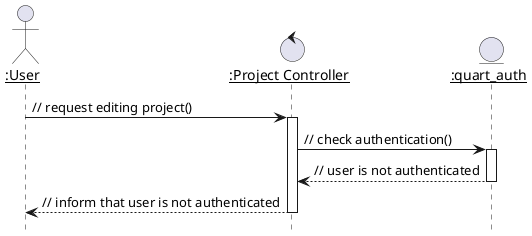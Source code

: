 @startuml
hide footbox
autoactivate on
skinparam sequenceParticipant underline
actor ":User" as usr
control ":Project Controller" as ctl
entity ":quart_auth" as quart

usr -> ctl : // request editing project()
ctl -> quart : // check authentication()
ctl <-- quart : // user is not authenticated
usr <-- ctl : // inform that user is not authenticated
@enduml
